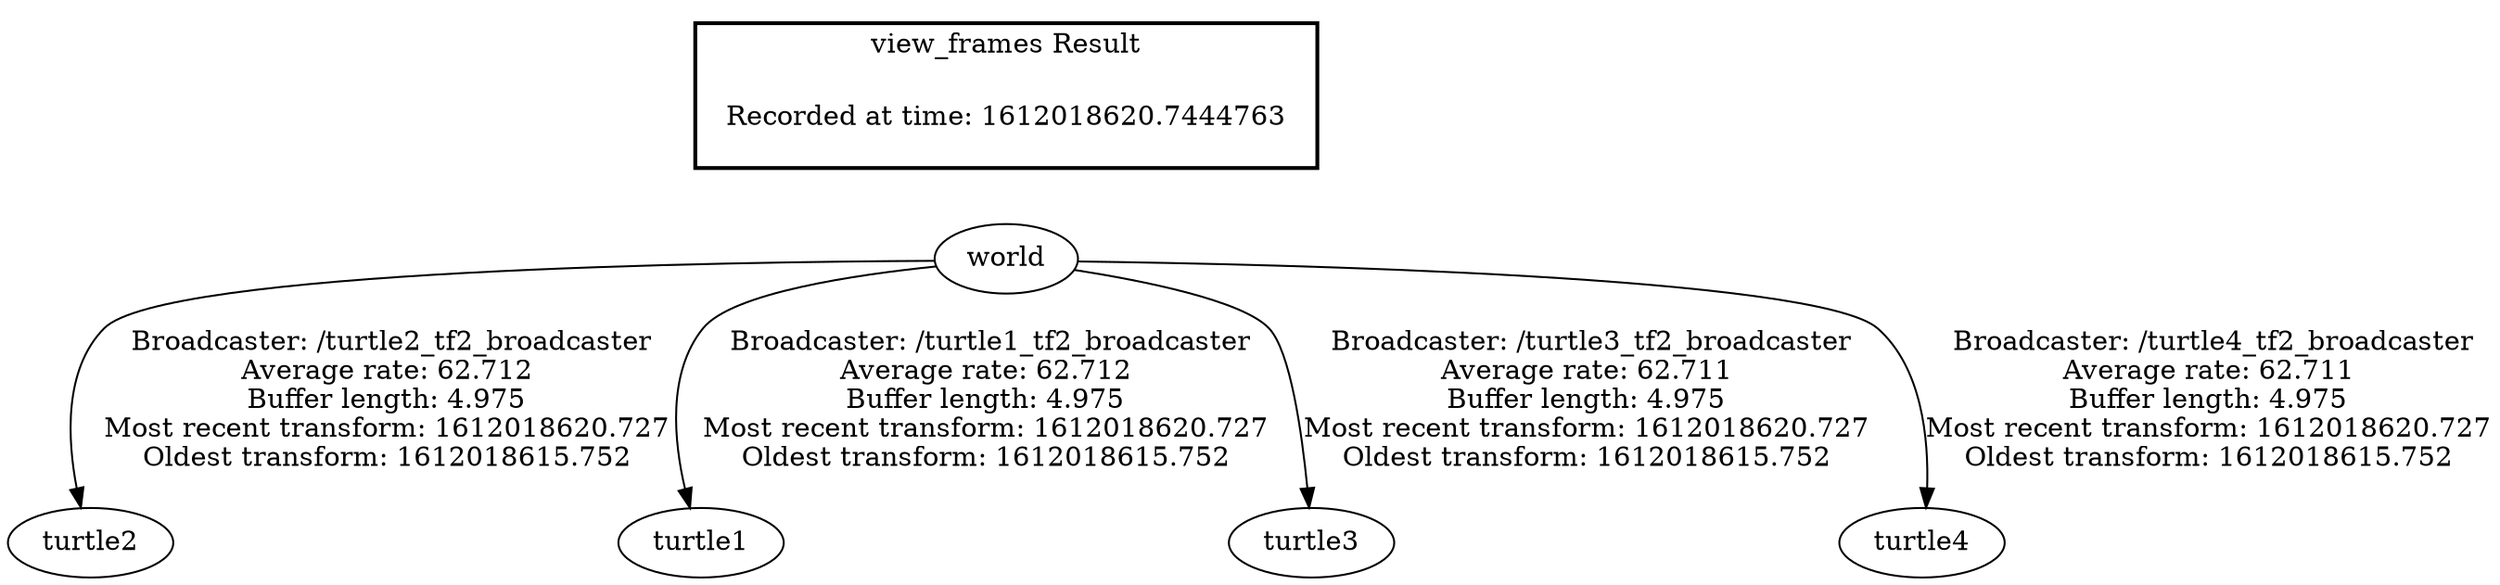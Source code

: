 digraph G {
"world" -> "turtle2"[label=" Broadcaster: /turtle2_tf2_broadcaster\nAverage rate: 62.712\nBuffer length: 4.975\nMost recent transform: 1612018620.727\nOldest transform: 1612018615.752\n"];
"world" -> "turtle1"[label=" Broadcaster: /turtle1_tf2_broadcaster\nAverage rate: 62.712\nBuffer length: 4.975\nMost recent transform: 1612018620.727\nOldest transform: 1612018615.752\n"];
"world" -> "turtle3"[label=" Broadcaster: /turtle3_tf2_broadcaster\nAverage rate: 62.711\nBuffer length: 4.975\nMost recent transform: 1612018620.727\nOldest transform: 1612018615.752\n"];
"world" -> "turtle4"[label=" Broadcaster: /turtle4_tf2_broadcaster\nAverage rate: 62.711\nBuffer length: 4.975\nMost recent transform: 1612018620.727\nOldest transform: 1612018615.752\n"];
edge [style=invis];
 subgraph cluster_legend { style=bold; color=black; label ="view_frames Result";
"Recorded at time: 1612018620.7444763"[ shape=plaintext ] ;
}->"world";
}